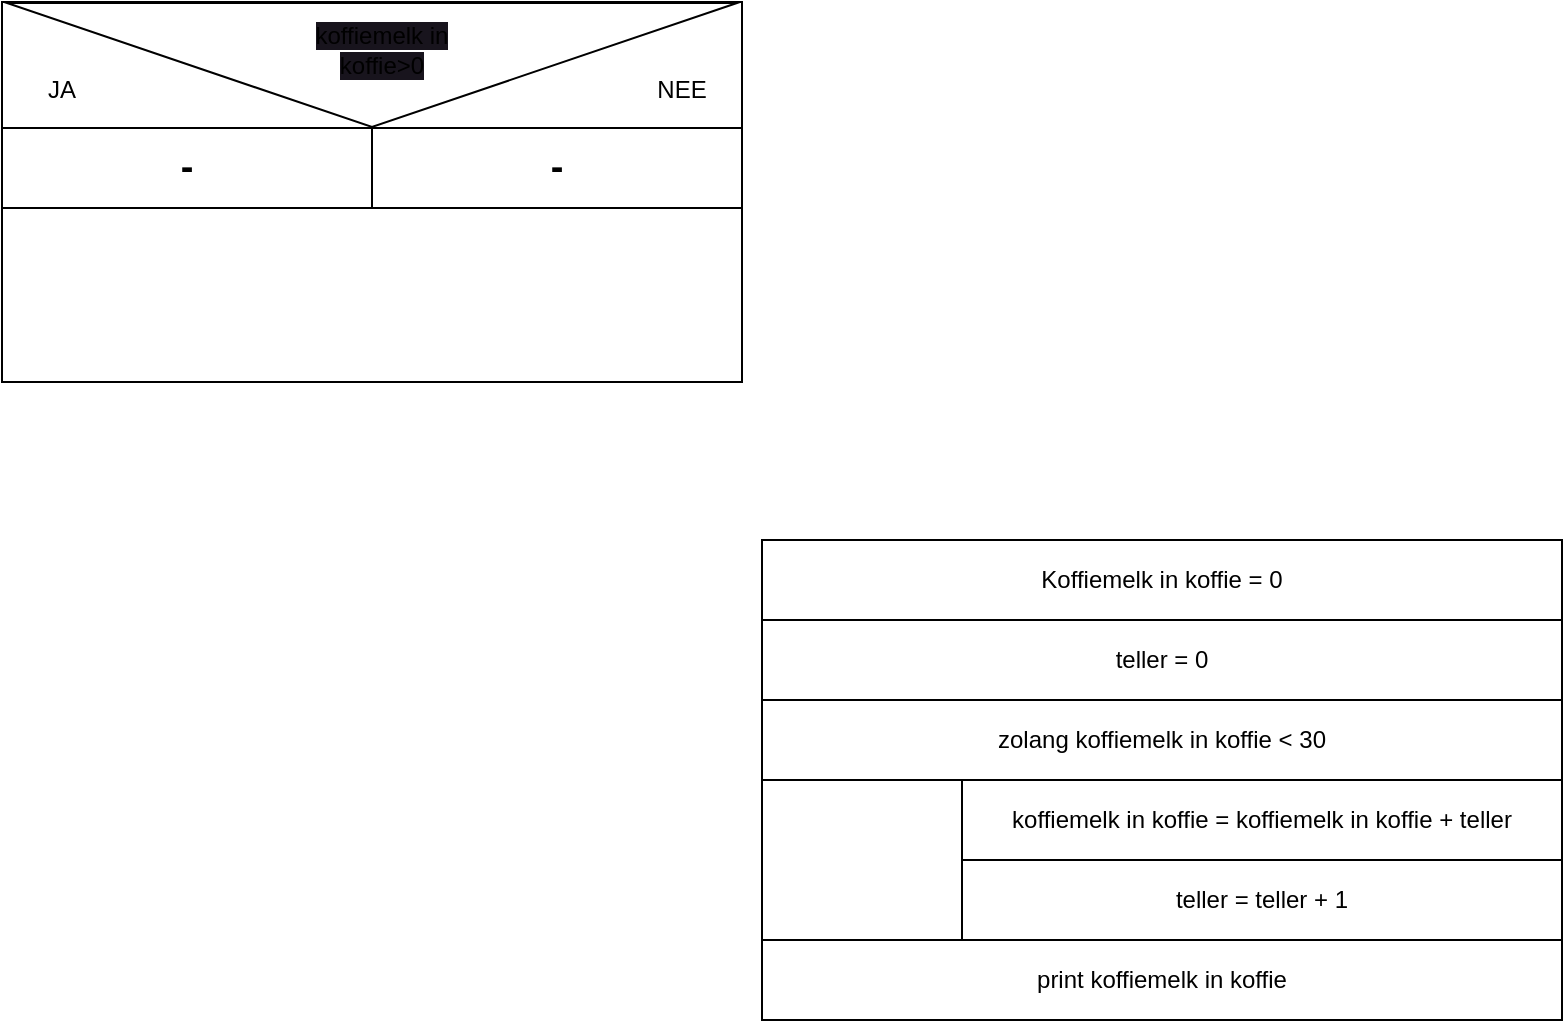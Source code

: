 <mxfile>
    <diagram id="6uG7XRwKyJVqGBO0_K0z" name="Page-1">
        <mxGraphModel dx="849" dy="779" grid="1" gridSize="10" guides="1" tooltips="1" connect="1" arrows="1" fold="1" page="1" pageScale="1" pageWidth="850" pageHeight="1100" math="0" shadow="0">
            <root>
                <mxCell id="0"/>
                <mxCell id="1" parent="0"/>
                <mxCell id="3" value="" style="rounded=0;whiteSpace=wrap;html=1;" vertex="1" parent="1">
                    <mxGeometry x="450" y="340" width="400" height="240" as="geometry"/>
                </mxCell>
                <mxCell id="4" value="Koffiemelk in koffie = 0" style="rounded=0;whiteSpace=wrap;html=1;" vertex="1" parent="1">
                    <mxGeometry x="450" y="340" width="400" height="40" as="geometry"/>
                </mxCell>
                <mxCell id="5" value="zolang koffiemelk in koffie &amp;lt; 30" style="rounded=0;whiteSpace=wrap;html=1;" vertex="1" parent="1">
                    <mxGeometry x="450" y="420" width="400" height="40" as="geometry"/>
                </mxCell>
                <mxCell id="6" value="koffiemelk in koffie = koffiemelk in koffie + teller" style="rounded=0;whiteSpace=wrap;html=1;" vertex="1" parent="1">
                    <mxGeometry x="550" y="460" width="300" height="40" as="geometry"/>
                </mxCell>
                <mxCell id="7" value="teller = 0" style="rounded=0;whiteSpace=wrap;html=1;" vertex="1" parent="1">
                    <mxGeometry x="450" y="380" width="400" height="40" as="geometry"/>
                </mxCell>
                <mxCell id="8" value="teller = teller + 1" style="rounded=0;whiteSpace=wrap;html=1;" vertex="1" parent="1">
                    <mxGeometry x="550" y="500" width="300" height="40" as="geometry"/>
                </mxCell>
                <mxCell id="9" value="print koffiemelk in koffie" style="rounded=0;whiteSpace=wrap;html=1;" vertex="1" parent="1">
                    <mxGeometry x="450" y="540" width="400" height="40" as="geometry"/>
                </mxCell>
                <mxCell id="10" value="" style="rounded=0;whiteSpace=wrap;html=1;" vertex="1" parent="1">
                    <mxGeometry x="70" y="71" width="370" height="190" as="geometry"/>
                </mxCell>
                <mxCell id="11" value="" style="triangle;whiteSpace=wrap;html=1;rotation=90;" vertex="1" parent="1">
                    <mxGeometry x="224" y="-80" width="62" height="365" as="geometry"/>
                </mxCell>
                <mxCell id="12" value="&lt;span style=&quot;background-color: rgb(24, 20, 29);&quot;&gt;koffiemelk in koffie&amp;gt;0&lt;/span&gt;" style="text;strokeColor=none;align=center;fillColor=none;html=1;verticalAlign=middle;whiteSpace=wrap;rounded=0;" vertex="1" parent="1">
                    <mxGeometry x="220" y="80" width="80" height="30" as="geometry"/>
                </mxCell>
                <mxCell id="14" value="&lt;b&gt;&lt;font style=&quot;font-size: 19px;&quot;&gt;-&lt;/font&gt;&lt;/b&gt;" style="rounded=0;whiteSpace=wrap;html=1;" vertex="1" parent="1">
                    <mxGeometry x="70" y="134" width="185" height="40" as="geometry"/>
                </mxCell>
                <mxCell id="15" value="JA" style="text;strokeColor=none;align=center;fillColor=none;html=1;verticalAlign=middle;whiteSpace=wrap;rounded=0;" vertex="1" parent="1">
                    <mxGeometry x="70" y="100" width="60" height="30" as="geometry"/>
                </mxCell>
                <mxCell id="16" value="NEE" style="text;strokeColor=none;align=center;fillColor=none;html=1;verticalAlign=middle;whiteSpace=wrap;rounded=0;" vertex="1" parent="1">
                    <mxGeometry x="380" y="100" width="60" height="30" as="geometry"/>
                </mxCell>
                <mxCell id="18" value="&lt;b&gt;&lt;font style=&quot;font-size: 19px;&quot;&gt;-&lt;/font&gt;&lt;/b&gt;" style="rounded=0;whiteSpace=wrap;html=1;align=center;" vertex="1" parent="1">
                    <mxGeometry x="255" y="134" width="185" height="40" as="geometry"/>
                </mxCell>
            </root>
        </mxGraphModel>
    </diagram>
</mxfile>